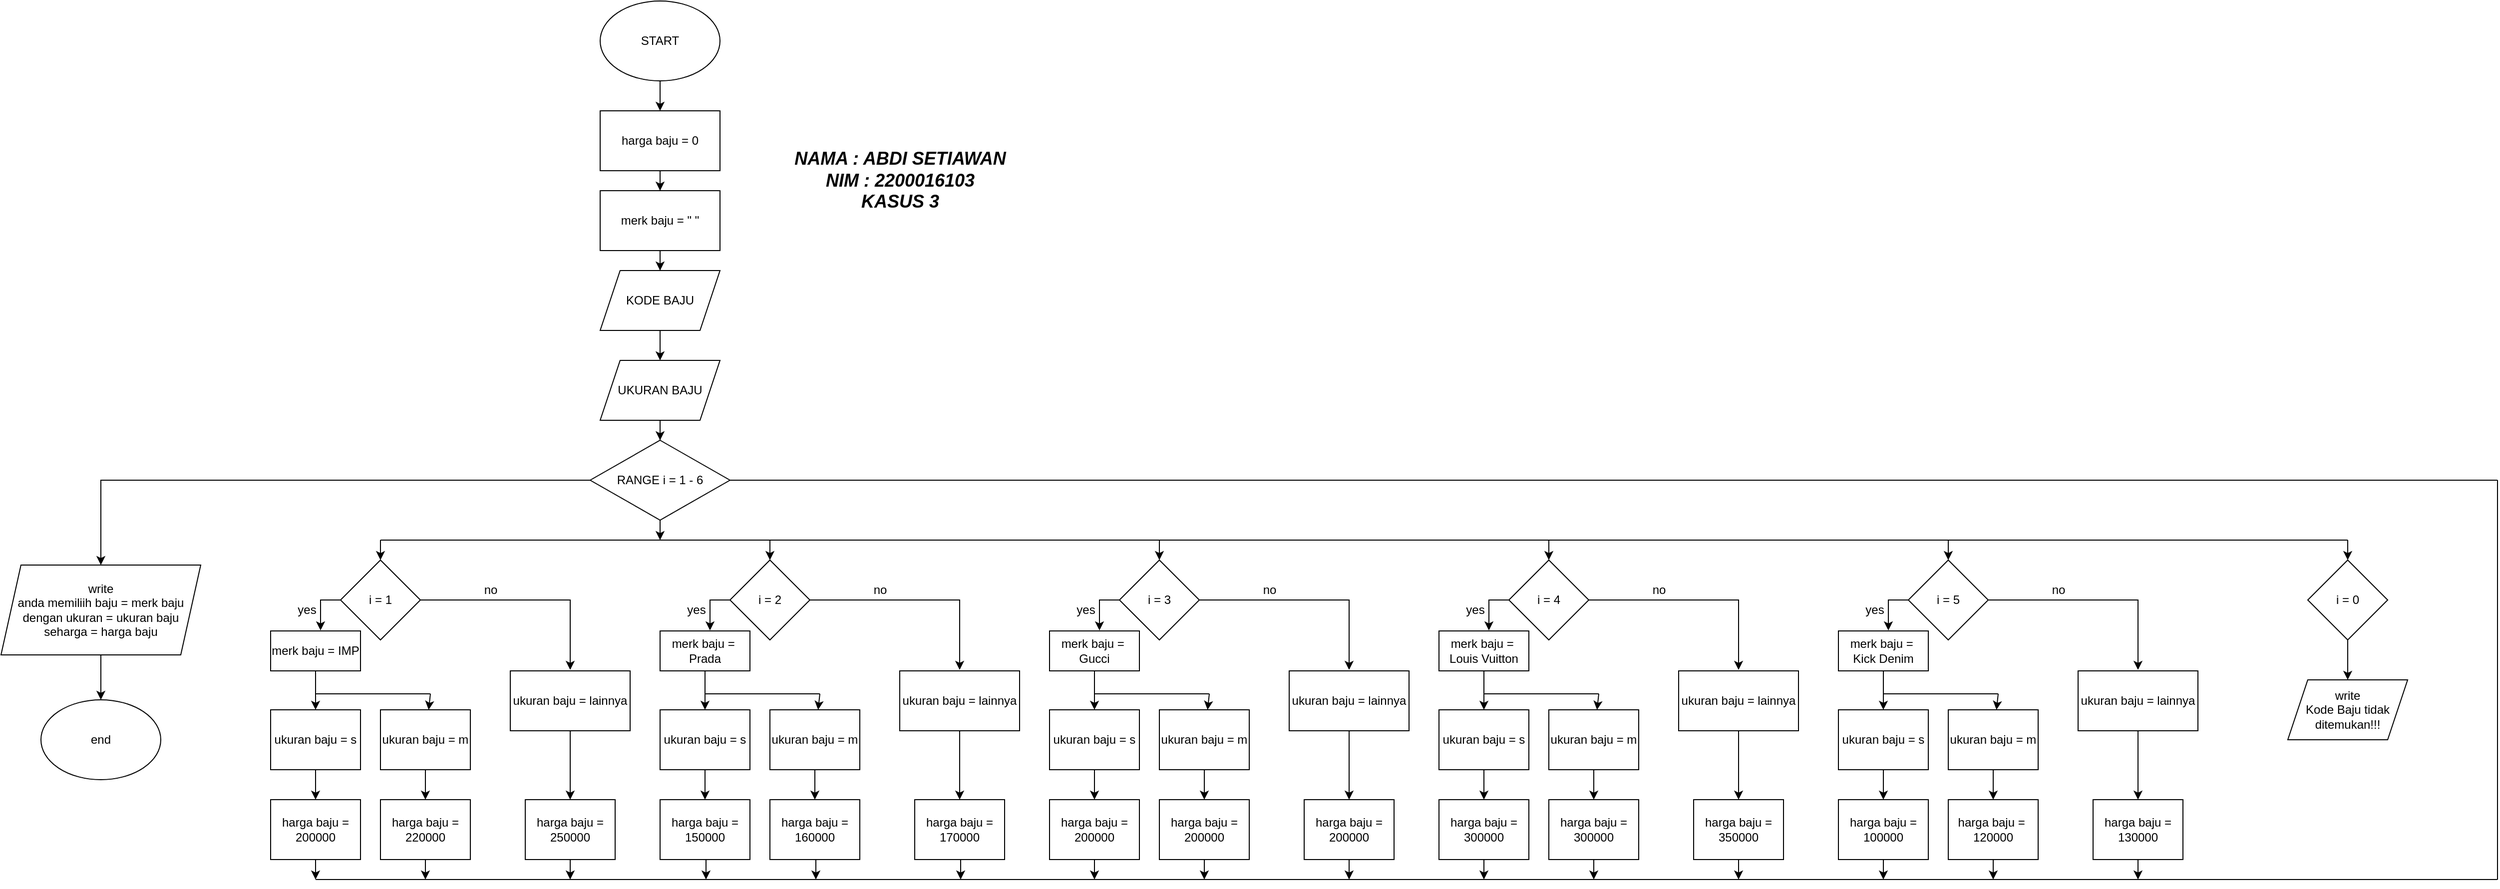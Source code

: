 <mxfile version="20.8.0" type="device"><diagram id="cM-Rs97axPQYRnJsZ5ea" name="Halaman-1"><mxGraphModel dx="5127" dy="1610" grid="1" gridSize="10" guides="1" tooltips="1" connect="1" arrows="1" fold="1" page="1" pageScale="1" pageWidth="827" pageHeight="1169" math="0" shadow="0"><root><mxCell id="0"/><mxCell id="1" parent="0"/><mxCell id="juVbwSa1Kw-N5vT1R3IL-13" value="" style="edgeStyle=orthogonalEdgeStyle;rounded=0;orthogonalLoop=1;jettySize=auto;html=1;" edge="1" parent="1" source="juVbwSa1Kw-N5vT1R3IL-1" target="juVbwSa1Kw-N5vT1R3IL-12"><mxGeometry relative="1" as="geometry"/></mxCell><mxCell id="juVbwSa1Kw-N5vT1R3IL-1" value="START" style="ellipse;whiteSpace=wrap;html=1;" vertex="1" parent="1"><mxGeometry x="330" y="80" width="120" height="80" as="geometry"/></mxCell><mxCell id="juVbwSa1Kw-N5vT1R3IL-8" value="" style="edgeStyle=orthogonalEdgeStyle;rounded=0;orthogonalLoop=1;jettySize=auto;html=1;" edge="1" parent="1" source="juVbwSa1Kw-N5vT1R3IL-3" target="juVbwSa1Kw-N5vT1R3IL-7"><mxGeometry relative="1" as="geometry"/></mxCell><mxCell id="juVbwSa1Kw-N5vT1R3IL-3" value="KODE BAJU" style="shape=parallelogram;perimeter=parallelogramPerimeter;whiteSpace=wrap;html=1;fixedSize=1;" vertex="1" parent="1"><mxGeometry x="330" y="350" width="120" height="60" as="geometry"/></mxCell><mxCell id="juVbwSa1Kw-N5vT1R3IL-19" style="edgeStyle=orthogonalEdgeStyle;rounded=0;orthogonalLoop=1;jettySize=auto;html=1;entryX=0.5;entryY=0;entryDx=0;entryDy=0;" edge="1" parent="1" source="juVbwSa1Kw-N5vT1R3IL-7" target="juVbwSa1Kw-N5vT1R3IL-18"><mxGeometry relative="1" as="geometry"/></mxCell><mxCell id="juVbwSa1Kw-N5vT1R3IL-7" value="UKURAN BAJU" style="shape=parallelogram;perimeter=parallelogramPerimeter;whiteSpace=wrap;html=1;fixedSize=1;" vertex="1" parent="1"><mxGeometry x="330" y="440" width="120" height="60" as="geometry"/></mxCell><mxCell id="juVbwSa1Kw-N5vT1R3IL-15" value="" style="edgeStyle=orthogonalEdgeStyle;rounded=0;orthogonalLoop=1;jettySize=auto;html=1;" edge="1" parent="1" source="juVbwSa1Kw-N5vT1R3IL-12" target="juVbwSa1Kw-N5vT1R3IL-14"><mxGeometry relative="1" as="geometry"/></mxCell><mxCell id="juVbwSa1Kw-N5vT1R3IL-12" value="harga baju = 0" style="whiteSpace=wrap;html=1;" vertex="1" parent="1"><mxGeometry x="330" y="190" width="120" height="60" as="geometry"/></mxCell><mxCell id="juVbwSa1Kw-N5vT1R3IL-17" style="edgeStyle=orthogonalEdgeStyle;rounded=0;orthogonalLoop=1;jettySize=auto;html=1;entryX=0.5;entryY=0;entryDx=0;entryDy=0;" edge="1" parent="1" source="juVbwSa1Kw-N5vT1R3IL-14" target="juVbwSa1Kw-N5vT1R3IL-3"><mxGeometry relative="1" as="geometry"/></mxCell><mxCell id="juVbwSa1Kw-N5vT1R3IL-14" value="merk baju = &quot; &quot;" style="whiteSpace=wrap;html=1;" vertex="1" parent="1"><mxGeometry x="330" y="270" width="120" height="60" as="geometry"/></mxCell><mxCell id="juVbwSa1Kw-N5vT1R3IL-178" style="edgeStyle=orthogonalEdgeStyle;rounded=0;orthogonalLoop=1;jettySize=auto;html=1;" edge="1" parent="1" source="juVbwSa1Kw-N5vT1R3IL-18"><mxGeometry relative="1" as="geometry"><mxPoint x="390" y="620" as="targetPoint"/></mxGeometry></mxCell><mxCell id="juVbwSa1Kw-N5vT1R3IL-221" style="edgeStyle=orthogonalEdgeStyle;rounded=0;orthogonalLoop=1;jettySize=auto;html=1;entryX=0.5;entryY=0;entryDx=0;entryDy=0;" edge="1" parent="1" source="juVbwSa1Kw-N5vT1R3IL-18" target="juVbwSa1Kw-N5vT1R3IL-222"><mxGeometry relative="1" as="geometry"><mxPoint x="-310" y="640" as="targetPoint"/></mxGeometry></mxCell><mxCell id="juVbwSa1Kw-N5vT1R3IL-18" value="RANGE i = 1 - 6" style="rhombus;whiteSpace=wrap;html=1;" vertex="1" parent="1"><mxGeometry x="320" y="520" width="140" height="80" as="geometry"/></mxCell><mxCell id="juVbwSa1Kw-N5vT1R3IL-22" value="" style="endArrow=none;html=1;rounded=0;" edge="1" parent="1"><mxGeometry width="50" height="50" relative="1" as="geometry"><mxPoint x="110" y="620" as="sourcePoint"/><mxPoint x="2080" y="620" as="targetPoint"/></mxGeometry></mxCell><mxCell id="juVbwSa1Kw-N5vT1R3IL-23" value="" style="endArrow=classic;html=1;rounded=0;" edge="1" parent="1"><mxGeometry width="50" height="50" relative="1" as="geometry"><mxPoint x="110" y="620" as="sourcePoint"/><mxPoint x="110" y="640" as="targetPoint"/></mxGeometry></mxCell><mxCell id="juVbwSa1Kw-N5vT1R3IL-31" style="edgeStyle=orthogonalEdgeStyle;rounded=0;orthogonalLoop=1;jettySize=auto;html=1;" edge="1" parent="1" source="juVbwSa1Kw-N5vT1R3IL-24"><mxGeometry relative="1" as="geometry"><mxPoint x="300" y="750" as="targetPoint"/><Array as="points"><mxPoint x="290" y="680"/><mxPoint x="290" y="680"/></Array></mxGeometry></mxCell><mxCell id="juVbwSa1Kw-N5vT1R3IL-38" style="edgeStyle=orthogonalEdgeStyle;rounded=0;orthogonalLoop=1;jettySize=auto;html=1;" edge="1" parent="1" source="juVbwSa1Kw-N5vT1R3IL-24"><mxGeometry relative="1" as="geometry"><mxPoint x="50" y="710" as="targetPoint"/></mxGeometry></mxCell><mxCell id="juVbwSa1Kw-N5vT1R3IL-24" value="i = 1" style="rhombus;whiteSpace=wrap;html=1;" vertex="1" parent="1"><mxGeometry x="70" y="640" width="80" height="80" as="geometry"/></mxCell><mxCell id="juVbwSa1Kw-N5vT1R3IL-39" style="edgeStyle=orthogonalEdgeStyle;rounded=0;orthogonalLoop=1;jettySize=auto;html=1;" edge="1" parent="1" source="juVbwSa1Kw-N5vT1R3IL-27"><mxGeometry relative="1" as="geometry"><mxPoint x="45" y="880" as="targetPoint"/></mxGeometry></mxCell><mxCell id="juVbwSa1Kw-N5vT1R3IL-27" value="ukuran baju = s" style="rounded=0;whiteSpace=wrap;html=1;" vertex="1" parent="1"><mxGeometry y="790" width="90" height="60" as="geometry"/></mxCell><mxCell id="juVbwSa1Kw-N5vT1R3IL-40" style="edgeStyle=orthogonalEdgeStyle;rounded=0;orthogonalLoop=1;jettySize=auto;html=1;" edge="1" parent="1" source="juVbwSa1Kw-N5vT1R3IL-30"><mxGeometry relative="1" as="geometry"><mxPoint x="155" y="880" as="targetPoint"/></mxGeometry></mxCell><mxCell id="juVbwSa1Kw-N5vT1R3IL-30" value="ukuran baju = m" style="rounded=0;whiteSpace=wrap;html=1;" vertex="1" parent="1"><mxGeometry x="110" y="790" width="90" height="60" as="geometry"/></mxCell><mxCell id="juVbwSa1Kw-N5vT1R3IL-34" value="" style="edgeStyle=orthogonalEdgeStyle;rounded=0;orthogonalLoop=1;jettySize=auto;html=1;" edge="1" parent="1" source="juVbwSa1Kw-N5vT1R3IL-33" target="juVbwSa1Kw-N5vT1R3IL-27"><mxGeometry relative="1" as="geometry"/></mxCell><mxCell id="juVbwSa1Kw-N5vT1R3IL-33" value="merk baju = IMP" style="rounded=0;whiteSpace=wrap;html=1;" vertex="1" parent="1"><mxGeometry y="711" width="90" height="40" as="geometry"/></mxCell><mxCell id="juVbwSa1Kw-N5vT1R3IL-35" value="" style="endArrow=none;html=1;rounded=0;" edge="1" parent="1"><mxGeometry width="50" height="50" relative="1" as="geometry"><mxPoint x="45" y="774" as="sourcePoint"/><mxPoint x="160" y="774" as="targetPoint"/></mxGeometry></mxCell><mxCell id="juVbwSa1Kw-N5vT1R3IL-36" value="" style="endArrow=classic;html=1;rounded=0;" edge="1" parent="1" target="juVbwSa1Kw-N5vT1R3IL-30"><mxGeometry width="50" height="50" relative="1" as="geometry"><mxPoint x="160" y="774" as="sourcePoint"/><mxPoint x="158.261" y="790.0" as="targetPoint"/><Array as="points"/></mxGeometry></mxCell><mxCell id="juVbwSa1Kw-N5vT1R3IL-42" style="edgeStyle=orthogonalEdgeStyle;rounded=0;orthogonalLoop=1;jettySize=auto;html=1;" edge="1" parent="1" source="juVbwSa1Kw-N5vT1R3IL-41"><mxGeometry relative="1" as="geometry"><mxPoint x="300" y="880" as="targetPoint"/></mxGeometry></mxCell><mxCell id="juVbwSa1Kw-N5vT1R3IL-41" value="ukuran baju = lainnya" style="rounded=0;whiteSpace=wrap;html=1;" vertex="1" parent="1"><mxGeometry x="240" y="751" width="120" height="60" as="geometry"/></mxCell><mxCell id="juVbwSa1Kw-N5vT1R3IL-43" value="yes" style="text;html=1;align=center;verticalAlign=middle;resizable=0;points=[];autosize=1;strokeColor=none;fillColor=none;" vertex="1" parent="1"><mxGeometry x="16" y="675" width="40" height="30" as="geometry"/></mxCell><mxCell id="juVbwSa1Kw-N5vT1R3IL-44" value="no" style="text;html=1;align=center;verticalAlign=middle;resizable=0;points=[];autosize=1;strokeColor=none;fillColor=none;" vertex="1" parent="1"><mxGeometry x="200" y="655" width="40" height="30" as="geometry"/></mxCell><mxCell id="juVbwSa1Kw-N5vT1R3IL-114" value="" style="endArrow=classic;html=1;rounded=0;" edge="1" parent="1"><mxGeometry width="50" height="50" relative="1" as="geometry"><mxPoint x="500" y="620" as="sourcePoint"/><mxPoint x="500" y="640" as="targetPoint"/></mxGeometry></mxCell><mxCell id="juVbwSa1Kw-N5vT1R3IL-115" style="edgeStyle=orthogonalEdgeStyle;rounded=0;orthogonalLoop=1;jettySize=auto;html=1;" edge="1" parent="1" source="juVbwSa1Kw-N5vT1R3IL-117"><mxGeometry relative="1" as="geometry"><mxPoint x="690" y="750" as="targetPoint"/><Array as="points"><mxPoint x="680" y="680"/><mxPoint x="680" y="680"/></Array></mxGeometry></mxCell><mxCell id="juVbwSa1Kw-N5vT1R3IL-116" style="edgeStyle=orthogonalEdgeStyle;rounded=0;orthogonalLoop=1;jettySize=auto;html=1;" edge="1" parent="1" source="juVbwSa1Kw-N5vT1R3IL-117"><mxGeometry relative="1" as="geometry"><mxPoint x="440.0" y="710" as="targetPoint"/></mxGeometry></mxCell><mxCell id="juVbwSa1Kw-N5vT1R3IL-117" value="i = 2" style="rhombus;whiteSpace=wrap;html=1;" vertex="1" parent="1"><mxGeometry x="460" y="640" width="80" height="80" as="geometry"/></mxCell><mxCell id="juVbwSa1Kw-N5vT1R3IL-118" style="edgeStyle=orthogonalEdgeStyle;rounded=0;orthogonalLoop=1;jettySize=auto;html=1;" edge="1" parent="1" source="juVbwSa1Kw-N5vT1R3IL-119"><mxGeometry relative="1" as="geometry"><mxPoint x="435.0" y="880" as="targetPoint"/></mxGeometry></mxCell><mxCell id="juVbwSa1Kw-N5vT1R3IL-119" value="ukuran baju = s" style="rounded=0;whiteSpace=wrap;html=1;" vertex="1" parent="1"><mxGeometry x="390" y="790" width="90" height="60" as="geometry"/></mxCell><mxCell id="juVbwSa1Kw-N5vT1R3IL-120" style="edgeStyle=orthogonalEdgeStyle;rounded=0;orthogonalLoop=1;jettySize=auto;html=1;" edge="1" parent="1" source="juVbwSa1Kw-N5vT1R3IL-121"><mxGeometry relative="1" as="geometry"><mxPoint x="545" y="880" as="targetPoint"/></mxGeometry></mxCell><mxCell id="juVbwSa1Kw-N5vT1R3IL-121" value="ukuran baju = m" style="rounded=0;whiteSpace=wrap;html=1;" vertex="1" parent="1"><mxGeometry x="500" y="790" width="90" height="60" as="geometry"/></mxCell><mxCell id="juVbwSa1Kw-N5vT1R3IL-122" value="" style="edgeStyle=orthogonalEdgeStyle;rounded=0;orthogonalLoop=1;jettySize=auto;html=1;" edge="1" parent="1" source="juVbwSa1Kw-N5vT1R3IL-123" target="juVbwSa1Kw-N5vT1R3IL-119"><mxGeometry relative="1" as="geometry"/></mxCell><mxCell id="juVbwSa1Kw-N5vT1R3IL-123" value="merk baju =&amp;nbsp;&lt;br&gt;Prada" style="rounded=0;whiteSpace=wrap;html=1;" vertex="1" parent="1"><mxGeometry x="390" y="711" width="90" height="40" as="geometry"/></mxCell><mxCell id="juVbwSa1Kw-N5vT1R3IL-124" value="" style="endArrow=none;html=1;rounded=0;" edge="1" parent="1"><mxGeometry width="50" height="50" relative="1" as="geometry"><mxPoint x="435.0" y="774" as="sourcePoint"/><mxPoint x="550" y="774" as="targetPoint"/></mxGeometry></mxCell><mxCell id="juVbwSa1Kw-N5vT1R3IL-125" value="" style="endArrow=classic;html=1;rounded=0;" edge="1" parent="1" target="juVbwSa1Kw-N5vT1R3IL-121"><mxGeometry width="50" height="50" relative="1" as="geometry"><mxPoint x="550" y="774" as="sourcePoint"/><mxPoint x="548.261" y="790.0" as="targetPoint"/><Array as="points"/></mxGeometry></mxCell><mxCell id="juVbwSa1Kw-N5vT1R3IL-126" style="edgeStyle=orthogonalEdgeStyle;rounded=0;orthogonalLoop=1;jettySize=auto;html=1;" edge="1" parent="1" source="juVbwSa1Kw-N5vT1R3IL-127"><mxGeometry relative="1" as="geometry"><mxPoint x="690" y="880" as="targetPoint"/></mxGeometry></mxCell><mxCell id="juVbwSa1Kw-N5vT1R3IL-127" value="ukuran baju = lainnya" style="rounded=0;whiteSpace=wrap;html=1;" vertex="1" parent="1"><mxGeometry x="630" y="751" width="120" height="60" as="geometry"/></mxCell><mxCell id="juVbwSa1Kw-N5vT1R3IL-128" value="yes" style="text;html=1;align=center;verticalAlign=middle;resizable=0;points=[];autosize=1;strokeColor=none;fillColor=none;" vertex="1" parent="1"><mxGeometry x="406" y="675" width="40" height="30" as="geometry"/></mxCell><mxCell id="juVbwSa1Kw-N5vT1R3IL-129" value="no" style="text;html=1;align=center;verticalAlign=middle;resizable=0;points=[];autosize=1;strokeColor=none;fillColor=none;" vertex="1" parent="1"><mxGeometry x="590" y="655" width="40" height="30" as="geometry"/></mxCell><mxCell id="juVbwSa1Kw-N5vT1R3IL-130" value="" style="endArrow=classic;html=1;rounded=0;" edge="1" parent="1"><mxGeometry width="50" height="50" relative="1" as="geometry"><mxPoint x="890" y="620" as="sourcePoint"/><mxPoint x="890" y="640" as="targetPoint"/></mxGeometry></mxCell><mxCell id="juVbwSa1Kw-N5vT1R3IL-131" style="edgeStyle=orthogonalEdgeStyle;rounded=0;orthogonalLoop=1;jettySize=auto;html=1;" edge="1" parent="1" source="juVbwSa1Kw-N5vT1R3IL-133"><mxGeometry relative="1" as="geometry"><mxPoint x="1080" y="750" as="targetPoint"/><Array as="points"><mxPoint x="1070" y="680"/><mxPoint x="1070" y="680"/></Array></mxGeometry></mxCell><mxCell id="juVbwSa1Kw-N5vT1R3IL-132" style="edgeStyle=orthogonalEdgeStyle;rounded=0;orthogonalLoop=1;jettySize=auto;html=1;" edge="1" parent="1" source="juVbwSa1Kw-N5vT1R3IL-133"><mxGeometry relative="1" as="geometry"><mxPoint x="830.0" y="710" as="targetPoint"/></mxGeometry></mxCell><mxCell id="juVbwSa1Kw-N5vT1R3IL-133" value="i = 3" style="rhombus;whiteSpace=wrap;html=1;" vertex="1" parent="1"><mxGeometry x="850" y="640" width="80" height="80" as="geometry"/></mxCell><mxCell id="juVbwSa1Kw-N5vT1R3IL-134" style="edgeStyle=orthogonalEdgeStyle;rounded=0;orthogonalLoop=1;jettySize=auto;html=1;" edge="1" parent="1" source="juVbwSa1Kw-N5vT1R3IL-135"><mxGeometry relative="1" as="geometry"><mxPoint x="825.0" y="880" as="targetPoint"/></mxGeometry></mxCell><mxCell id="juVbwSa1Kw-N5vT1R3IL-135" value="ukuran baju = s" style="rounded=0;whiteSpace=wrap;html=1;" vertex="1" parent="1"><mxGeometry x="780" y="790" width="90" height="60" as="geometry"/></mxCell><mxCell id="juVbwSa1Kw-N5vT1R3IL-136" style="edgeStyle=orthogonalEdgeStyle;rounded=0;orthogonalLoop=1;jettySize=auto;html=1;" edge="1" parent="1" source="juVbwSa1Kw-N5vT1R3IL-137"><mxGeometry relative="1" as="geometry"><mxPoint x="935" y="880" as="targetPoint"/></mxGeometry></mxCell><mxCell id="juVbwSa1Kw-N5vT1R3IL-137" value="ukuran baju = m" style="rounded=0;whiteSpace=wrap;html=1;" vertex="1" parent="1"><mxGeometry x="890" y="790" width="90" height="60" as="geometry"/></mxCell><mxCell id="juVbwSa1Kw-N5vT1R3IL-138" value="" style="edgeStyle=orthogonalEdgeStyle;rounded=0;orthogonalLoop=1;jettySize=auto;html=1;" edge="1" parent="1" source="juVbwSa1Kw-N5vT1R3IL-139" target="juVbwSa1Kw-N5vT1R3IL-135"><mxGeometry relative="1" as="geometry"/></mxCell><mxCell id="juVbwSa1Kw-N5vT1R3IL-139" value="merk baju =&amp;nbsp;&lt;br&gt;Gucci" style="rounded=0;whiteSpace=wrap;html=1;" vertex="1" parent="1"><mxGeometry x="780" y="711" width="90" height="40" as="geometry"/></mxCell><mxCell id="juVbwSa1Kw-N5vT1R3IL-140" value="" style="endArrow=none;html=1;rounded=0;" edge="1" parent="1"><mxGeometry width="50" height="50" relative="1" as="geometry"><mxPoint x="825.0" y="774" as="sourcePoint"/><mxPoint x="940" y="774" as="targetPoint"/></mxGeometry></mxCell><mxCell id="juVbwSa1Kw-N5vT1R3IL-141" value="" style="endArrow=classic;html=1;rounded=0;" edge="1" parent="1" target="juVbwSa1Kw-N5vT1R3IL-137"><mxGeometry width="50" height="50" relative="1" as="geometry"><mxPoint x="940" y="774" as="sourcePoint"/><mxPoint x="938.261" y="790.0" as="targetPoint"/><Array as="points"/></mxGeometry></mxCell><mxCell id="juVbwSa1Kw-N5vT1R3IL-142" style="edgeStyle=orthogonalEdgeStyle;rounded=0;orthogonalLoop=1;jettySize=auto;html=1;" edge="1" parent="1" source="juVbwSa1Kw-N5vT1R3IL-143"><mxGeometry relative="1" as="geometry"><mxPoint x="1080" y="880" as="targetPoint"/></mxGeometry></mxCell><mxCell id="juVbwSa1Kw-N5vT1R3IL-143" value="ukuran baju = lainnya" style="rounded=0;whiteSpace=wrap;html=1;" vertex="1" parent="1"><mxGeometry x="1020" y="751" width="120" height="60" as="geometry"/></mxCell><mxCell id="juVbwSa1Kw-N5vT1R3IL-144" value="yes" style="text;html=1;align=center;verticalAlign=middle;resizable=0;points=[];autosize=1;strokeColor=none;fillColor=none;" vertex="1" parent="1"><mxGeometry x="796" y="675" width="40" height="30" as="geometry"/></mxCell><mxCell id="juVbwSa1Kw-N5vT1R3IL-145" value="no" style="text;html=1;align=center;verticalAlign=middle;resizable=0;points=[];autosize=1;strokeColor=none;fillColor=none;" vertex="1" parent="1"><mxGeometry x="980" y="655" width="40" height="30" as="geometry"/></mxCell><mxCell id="juVbwSa1Kw-N5vT1R3IL-146" value="" style="endArrow=classic;html=1;rounded=0;" edge="1" parent="1"><mxGeometry width="50" height="50" relative="1" as="geometry"><mxPoint x="1280" y="620" as="sourcePoint"/><mxPoint x="1280" y="640" as="targetPoint"/></mxGeometry></mxCell><mxCell id="juVbwSa1Kw-N5vT1R3IL-147" style="edgeStyle=orthogonalEdgeStyle;rounded=0;orthogonalLoop=1;jettySize=auto;html=1;" edge="1" parent="1" source="juVbwSa1Kw-N5vT1R3IL-149"><mxGeometry relative="1" as="geometry"><mxPoint x="1470" y="750" as="targetPoint"/><Array as="points"><mxPoint x="1460" y="680"/><mxPoint x="1460" y="680"/></Array></mxGeometry></mxCell><mxCell id="juVbwSa1Kw-N5vT1R3IL-148" style="edgeStyle=orthogonalEdgeStyle;rounded=0;orthogonalLoop=1;jettySize=auto;html=1;" edge="1" parent="1" source="juVbwSa1Kw-N5vT1R3IL-149"><mxGeometry relative="1" as="geometry"><mxPoint x="1220" y="710" as="targetPoint"/></mxGeometry></mxCell><mxCell id="juVbwSa1Kw-N5vT1R3IL-149" value="i = 4" style="rhombus;whiteSpace=wrap;html=1;" vertex="1" parent="1"><mxGeometry x="1240" y="640" width="80" height="80" as="geometry"/></mxCell><mxCell id="juVbwSa1Kw-N5vT1R3IL-150" style="edgeStyle=orthogonalEdgeStyle;rounded=0;orthogonalLoop=1;jettySize=auto;html=1;" edge="1" parent="1" source="juVbwSa1Kw-N5vT1R3IL-151"><mxGeometry relative="1" as="geometry"><mxPoint x="1215" y="880" as="targetPoint"/></mxGeometry></mxCell><mxCell id="juVbwSa1Kw-N5vT1R3IL-151" value="ukuran baju = s" style="rounded=0;whiteSpace=wrap;html=1;" vertex="1" parent="1"><mxGeometry x="1170" y="790" width="90" height="60" as="geometry"/></mxCell><mxCell id="juVbwSa1Kw-N5vT1R3IL-152" style="edgeStyle=orthogonalEdgeStyle;rounded=0;orthogonalLoop=1;jettySize=auto;html=1;" edge="1" parent="1" source="juVbwSa1Kw-N5vT1R3IL-153"><mxGeometry relative="1" as="geometry"><mxPoint x="1325" y="880" as="targetPoint"/></mxGeometry></mxCell><mxCell id="juVbwSa1Kw-N5vT1R3IL-153" value="ukuran baju = m" style="rounded=0;whiteSpace=wrap;html=1;" vertex="1" parent="1"><mxGeometry x="1280" y="790" width="90" height="60" as="geometry"/></mxCell><mxCell id="juVbwSa1Kw-N5vT1R3IL-154" value="" style="edgeStyle=orthogonalEdgeStyle;rounded=0;orthogonalLoop=1;jettySize=auto;html=1;" edge="1" parent="1" source="juVbwSa1Kw-N5vT1R3IL-155" target="juVbwSa1Kw-N5vT1R3IL-151"><mxGeometry relative="1" as="geometry"/></mxCell><mxCell id="juVbwSa1Kw-N5vT1R3IL-155" value="merk baju =&amp;nbsp;&lt;br&gt;Louis Vuitton" style="rounded=0;whiteSpace=wrap;html=1;" vertex="1" parent="1"><mxGeometry x="1170" y="711" width="90" height="40" as="geometry"/></mxCell><mxCell id="juVbwSa1Kw-N5vT1R3IL-156" value="" style="endArrow=none;html=1;rounded=0;" edge="1" parent="1"><mxGeometry width="50" height="50" relative="1" as="geometry"><mxPoint x="1215" y="774" as="sourcePoint"/><mxPoint x="1330" y="774" as="targetPoint"/></mxGeometry></mxCell><mxCell id="juVbwSa1Kw-N5vT1R3IL-157" value="" style="endArrow=classic;html=1;rounded=0;" edge="1" parent="1" target="juVbwSa1Kw-N5vT1R3IL-153"><mxGeometry width="50" height="50" relative="1" as="geometry"><mxPoint x="1330" y="774" as="sourcePoint"/><mxPoint x="1328.261" y="790.0" as="targetPoint"/><Array as="points"/></mxGeometry></mxCell><mxCell id="juVbwSa1Kw-N5vT1R3IL-158" style="edgeStyle=orthogonalEdgeStyle;rounded=0;orthogonalLoop=1;jettySize=auto;html=1;" edge="1" parent="1" source="juVbwSa1Kw-N5vT1R3IL-159"><mxGeometry relative="1" as="geometry"><mxPoint x="1470" y="880" as="targetPoint"/></mxGeometry></mxCell><mxCell id="juVbwSa1Kw-N5vT1R3IL-159" value="ukuran baju = lainnya" style="rounded=0;whiteSpace=wrap;html=1;" vertex="1" parent="1"><mxGeometry x="1410" y="751" width="120" height="60" as="geometry"/></mxCell><mxCell id="juVbwSa1Kw-N5vT1R3IL-160" value="yes" style="text;html=1;align=center;verticalAlign=middle;resizable=0;points=[];autosize=1;strokeColor=none;fillColor=none;" vertex="1" parent="1"><mxGeometry x="1186" y="675" width="40" height="30" as="geometry"/></mxCell><mxCell id="juVbwSa1Kw-N5vT1R3IL-161" value="no" style="text;html=1;align=center;verticalAlign=middle;resizable=0;points=[];autosize=1;strokeColor=none;fillColor=none;" vertex="1" parent="1"><mxGeometry x="1370" y="655" width="40" height="30" as="geometry"/></mxCell><mxCell id="juVbwSa1Kw-N5vT1R3IL-162" value="" style="endArrow=classic;html=1;rounded=0;" edge="1" parent="1"><mxGeometry width="50" height="50" relative="1" as="geometry"><mxPoint x="1680" y="620" as="sourcePoint"/><mxPoint x="1680" y="640" as="targetPoint"/></mxGeometry></mxCell><mxCell id="juVbwSa1Kw-N5vT1R3IL-163" style="edgeStyle=orthogonalEdgeStyle;rounded=0;orthogonalLoop=1;jettySize=auto;html=1;" edge="1" parent="1" source="juVbwSa1Kw-N5vT1R3IL-165"><mxGeometry relative="1" as="geometry"><mxPoint x="1870" y="750" as="targetPoint"/><Array as="points"><mxPoint x="1860" y="680"/><mxPoint x="1860" y="680"/></Array></mxGeometry></mxCell><mxCell id="juVbwSa1Kw-N5vT1R3IL-164" style="edgeStyle=orthogonalEdgeStyle;rounded=0;orthogonalLoop=1;jettySize=auto;html=1;" edge="1" parent="1" source="juVbwSa1Kw-N5vT1R3IL-165"><mxGeometry relative="1" as="geometry"><mxPoint x="1620" y="710" as="targetPoint"/></mxGeometry></mxCell><mxCell id="juVbwSa1Kw-N5vT1R3IL-165" value="i = 5" style="rhombus;whiteSpace=wrap;html=1;" vertex="1" parent="1"><mxGeometry x="1640" y="640" width="80" height="80" as="geometry"/></mxCell><mxCell id="juVbwSa1Kw-N5vT1R3IL-166" style="edgeStyle=orthogonalEdgeStyle;rounded=0;orthogonalLoop=1;jettySize=auto;html=1;" edge="1" parent="1" source="juVbwSa1Kw-N5vT1R3IL-167"><mxGeometry relative="1" as="geometry"><mxPoint x="1615" y="880" as="targetPoint"/></mxGeometry></mxCell><mxCell id="juVbwSa1Kw-N5vT1R3IL-167" value="ukuran baju = s" style="rounded=0;whiteSpace=wrap;html=1;" vertex="1" parent="1"><mxGeometry x="1570" y="790" width="90" height="60" as="geometry"/></mxCell><mxCell id="juVbwSa1Kw-N5vT1R3IL-168" style="edgeStyle=orthogonalEdgeStyle;rounded=0;orthogonalLoop=1;jettySize=auto;html=1;" edge="1" parent="1" source="juVbwSa1Kw-N5vT1R3IL-169"><mxGeometry relative="1" as="geometry"><mxPoint x="1725" y="880" as="targetPoint"/></mxGeometry></mxCell><mxCell id="juVbwSa1Kw-N5vT1R3IL-169" value="ukuran baju = m" style="rounded=0;whiteSpace=wrap;html=1;" vertex="1" parent="1"><mxGeometry x="1680" y="790" width="90" height="60" as="geometry"/></mxCell><mxCell id="juVbwSa1Kw-N5vT1R3IL-170" value="" style="edgeStyle=orthogonalEdgeStyle;rounded=0;orthogonalLoop=1;jettySize=auto;html=1;" edge="1" parent="1" source="juVbwSa1Kw-N5vT1R3IL-171" target="juVbwSa1Kw-N5vT1R3IL-167"><mxGeometry relative="1" as="geometry"/></mxCell><mxCell id="juVbwSa1Kw-N5vT1R3IL-171" value="merk baju =&amp;nbsp;&lt;br&gt;Kick Denim" style="rounded=0;whiteSpace=wrap;html=1;" vertex="1" parent="1"><mxGeometry x="1570" y="711" width="90" height="40" as="geometry"/></mxCell><mxCell id="juVbwSa1Kw-N5vT1R3IL-172" value="" style="endArrow=none;html=1;rounded=0;" edge="1" parent="1"><mxGeometry width="50" height="50" relative="1" as="geometry"><mxPoint x="1615" y="774" as="sourcePoint"/><mxPoint x="1730" y="774" as="targetPoint"/></mxGeometry></mxCell><mxCell id="juVbwSa1Kw-N5vT1R3IL-173" value="" style="endArrow=classic;html=1;rounded=0;" edge="1" parent="1" target="juVbwSa1Kw-N5vT1R3IL-169"><mxGeometry width="50" height="50" relative="1" as="geometry"><mxPoint x="1730" y="774" as="sourcePoint"/><mxPoint x="1728.261" y="790.0" as="targetPoint"/><Array as="points"/></mxGeometry></mxCell><mxCell id="juVbwSa1Kw-N5vT1R3IL-174" style="edgeStyle=orthogonalEdgeStyle;rounded=0;orthogonalLoop=1;jettySize=auto;html=1;" edge="1" parent="1" source="juVbwSa1Kw-N5vT1R3IL-175"><mxGeometry relative="1" as="geometry"><mxPoint x="1870" y="880" as="targetPoint"/></mxGeometry></mxCell><mxCell id="juVbwSa1Kw-N5vT1R3IL-175" value="ukuran baju = lainnya" style="rounded=0;whiteSpace=wrap;html=1;" vertex="1" parent="1"><mxGeometry x="1810" y="751" width="120" height="60" as="geometry"/></mxCell><mxCell id="juVbwSa1Kw-N5vT1R3IL-176" value="yes" style="text;html=1;align=center;verticalAlign=middle;resizable=0;points=[];autosize=1;strokeColor=none;fillColor=none;" vertex="1" parent="1"><mxGeometry x="1586" y="675" width="40" height="30" as="geometry"/></mxCell><mxCell id="juVbwSa1Kw-N5vT1R3IL-177" value="no" style="text;html=1;align=center;verticalAlign=middle;resizable=0;points=[];autosize=1;strokeColor=none;fillColor=none;" vertex="1" parent="1"><mxGeometry x="1770" y="655" width="40" height="30" as="geometry"/></mxCell><mxCell id="juVbwSa1Kw-N5vT1R3IL-202" style="edgeStyle=orthogonalEdgeStyle;rounded=0;orthogonalLoop=1;jettySize=auto;html=1;" edge="1" parent="1" source="juVbwSa1Kw-N5vT1R3IL-179"><mxGeometry relative="1" as="geometry"><mxPoint x="45" y="960" as="targetPoint"/></mxGeometry></mxCell><mxCell id="juVbwSa1Kw-N5vT1R3IL-179" value="harga baju = 200000" style="rounded=0;whiteSpace=wrap;html=1;" vertex="1" parent="1"><mxGeometry y="880" width="90" height="60" as="geometry"/></mxCell><mxCell id="juVbwSa1Kw-N5vT1R3IL-203" style="edgeStyle=orthogonalEdgeStyle;rounded=0;orthogonalLoop=1;jettySize=auto;html=1;" edge="1" parent="1" source="juVbwSa1Kw-N5vT1R3IL-180"><mxGeometry relative="1" as="geometry"><mxPoint x="155" y="960" as="targetPoint"/></mxGeometry></mxCell><mxCell id="juVbwSa1Kw-N5vT1R3IL-180" value="harga baju = 220000" style="rounded=0;whiteSpace=wrap;html=1;" vertex="1" parent="1"><mxGeometry x="110" y="880" width="90" height="60" as="geometry"/></mxCell><mxCell id="juVbwSa1Kw-N5vT1R3IL-204" style="edgeStyle=orthogonalEdgeStyle;rounded=0;orthogonalLoop=1;jettySize=auto;html=1;" edge="1" parent="1" source="juVbwSa1Kw-N5vT1R3IL-181"><mxGeometry relative="1" as="geometry"><mxPoint x="300" y="960" as="targetPoint"/></mxGeometry></mxCell><mxCell id="juVbwSa1Kw-N5vT1R3IL-181" value="harga baju = 250000" style="rounded=0;whiteSpace=wrap;html=1;" vertex="1" parent="1"><mxGeometry x="255" y="880" width="90" height="60" as="geometry"/></mxCell><mxCell id="juVbwSa1Kw-N5vT1R3IL-182" value="harga baju = 150000" style="rounded=0;whiteSpace=wrap;html=1;" vertex="1" parent="1"><mxGeometry x="390" y="880" width="90" height="60" as="geometry"/></mxCell><mxCell id="juVbwSa1Kw-N5vT1R3IL-183" value="harga baju = 160000" style="rounded=0;whiteSpace=wrap;html=1;" vertex="1" parent="1"><mxGeometry x="500" y="880" width="90" height="60" as="geometry"/></mxCell><mxCell id="juVbwSa1Kw-N5vT1R3IL-184" value="harga baju = 170000" style="rounded=0;whiteSpace=wrap;html=1;" vertex="1" parent="1"><mxGeometry x="645" y="880" width="90" height="60" as="geometry"/></mxCell><mxCell id="juVbwSa1Kw-N5vT1R3IL-208" style="edgeStyle=orthogonalEdgeStyle;rounded=0;orthogonalLoop=1;jettySize=auto;html=1;" edge="1" parent="1" source="juVbwSa1Kw-N5vT1R3IL-185"><mxGeometry relative="1" as="geometry"><mxPoint x="825" y="960" as="targetPoint"/></mxGeometry></mxCell><mxCell id="juVbwSa1Kw-N5vT1R3IL-185" value="harga baju = 200000" style="rounded=0;whiteSpace=wrap;html=1;" vertex="1" parent="1"><mxGeometry x="780" y="880" width="90" height="60" as="geometry"/></mxCell><mxCell id="juVbwSa1Kw-N5vT1R3IL-209" style="edgeStyle=orthogonalEdgeStyle;rounded=0;orthogonalLoop=1;jettySize=auto;html=1;" edge="1" parent="1" source="juVbwSa1Kw-N5vT1R3IL-186"><mxGeometry relative="1" as="geometry"><mxPoint x="935" y="960" as="targetPoint"/></mxGeometry></mxCell><mxCell id="juVbwSa1Kw-N5vT1R3IL-186" value="harga baju = 200000" style="rounded=0;whiteSpace=wrap;html=1;" vertex="1" parent="1"><mxGeometry x="890" y="880" width="90" height="60" as="geometry"/></mxCell><mxCell id="juVbwSa1Kw-N5vT1R3IL-210" style="edgeStyle=orthogonalEdgeStyle;rounded=0;orthogonalLoop=1;jettySize=auto;html=1;" edge="1" parent="1" source="juVbwSa1Kw-N5vT1R3IL-187"><mxGeometry relative="1" as="geometry"><mxPoint x="1080" y="960" as="targetPoint"/></mxGeometry></mxCell><mxCell id="juVbwSa1Kw-N5vT1R3IL-187" value="harga baju = 200000" style="rounded=0;whiteSpace=wrap;html=1;" vertex="1" parent="1"><mxGeometry x="1035" y="880" width="90" height="60" as="geometry"/></mxCell><mxCell id="juVbwSa1Kw-N5vT1R3IL-211" style="edgeStyle=orthogonalEdgeStyle;rounded=0;orthogonalLoop=1;jettySize=auto;html=1;" edge="1" parent="1" source="juVbwSa1Kw-N5vT1R3IL-188"><mxGeometry relative="1" as="geometry"><mxPoint x="1215" y="960" as="targetPoint"/></mxGeometry></mxCell><mxCell id="juVbwSa1Kw-N5vT1R3IL-188" value="harga baju = 300000" style="rounded=0;whiteSpace=wrap;html=1;" vertex="1" parent="1"><mxGeometry x="1170" y="880" width="90" height="60" as="geometry"/></mxCell><mxCell id="juVbwSa1Kw-N5vT1R3IL-212" style="edgeStyle=orthogonalEdgeStyle;rounded=0;orthogonalLoop=1;jettySize=auto;html=1;" edge="1" parent="1" source="juVbwSa1Kw-N5vT1R3IL-189"><mxGeometry relative="1" as="geometry"><mxPoint x="1325" y="960" as="targetPoint"/></mxGeometry></mxCell><mxCell id="juVbwSa1Kw-N5vT1R3IL-189" value="harga baju = 300000" style="rounded=0;whiteSpace=wrap;html=1;" vertex="1" parent="1"><mxGeometry x="1280" y="880" width="90" height="60" as="geometry"/></mxCell><mxCell id="juVbwSa1Kw-N5vT1R3IL-213" style="edgeStyle=orthogonalEdgeStyle;rounded=0;orthogonalLoop=1;jettySize=auto;html=1;" edge="1" parent="1" source="juVbwSa1Kw-N5vT1R3IL-190"><mxGeometry relative="1" as="geometry"><mxPoint x="1470" y="960" as="targetPoint"/></mxGeometry></mxCell><mxCell id="juVbwSa1Kw-N5vT1R3IL-190" value="harga baju = 350000" style="rounded=0;whiteSpace=wrap;html=1;" vertex="1" parent="1"><mxGeometry x="1425" y="880" width="90" height="60" as="geometry"/></mxCell><mxCell id="juVbwSa1Kw-N5vT1R3IL-214" style="edgeStyle=orthogonalEdgeStyle;rounded=0;orthogonalLoop=1;jettySize=auto;html=1;" edge="1" parent="1" source="juVbwSa1Kw-N5vT1R3IL-191"><mxGeometry relative="1" as="geometry"><mxPoint x="1615" y="960" as="targetPoint"/></mxGeometry></mxCell><mxCell id="juVbwSa1Kw-N5vT1R3IL-191" value="harga baju = 100000" style="rounded=0;whiteSpace=wrap;html=1;" vertex="1" parent="1"><mxGeometry x="1570" y="880" width="90" height="60" as="geometry"/></mxCell><mxCell id="juVbwSa1Kw-N5vT1R3IL-215" style="edgeStyle=orthogonalEdgeStyle;rounded=0;orthogonalLoop=1;jettySize=auto;html=1;" edge="1" parent="1" source="juVbwSa1Kw-N5vT1R3IL-192"><mxGeometry relative="1" as="geometry"><mxPoint x="1725" y="960" as="targetPoint"/></mxGeometry></mxCell><mxCell id="juVbwSa1Kw-N5vT1R3IL-192" value="harga baju =&amp;nbsp; 120000" style="rounded=0;whiteSpace=wrap;html=1;" vertex="1" parent="1"><mxGeometry x="1680" y="880" width="90" height="60" as="geometry"/></mxCell><mxCell id="juVbwSa1Kw-N5vT1R3IL-216" style="edgeStyle=orthogonalEdgeStyle;rounded=0;orthogonalLoop=1;jettySize=auto;html=1;" edge="1" parent="1" source="juVbwSa1Kw-N5vT1R3IL-193"><mxGeometry relative="1" as="geometry"><mxPoint x="1870" y="960" as="targetPoint"/></mxGeometry></mxCell><mxCell id="juVbwSa1Kw-N5vT1R3IL-193" value="harga baju = 130000" style="rounded=0;whiteSpace=wrap;html=1;" vertex="1" parent="1"><mxGeometry x="1825" y="880" width="90" height="60" as="geometry"/></mxCell><mxCell id="juVbwSa1Kw-N5vT1R3IL-200" style="edgeStyle=orthogonalEdgeStyle;rounded=0;orthogonalLoop=1;jettySize=auto;html=1;" edge="1" parent="1" source="juVbwSa1Kw-N5vT1R3IL-198"><mxGeometry relative="1" as="geometry"><mxPoint x="2080" y="760" as="targetPoint"/></mxGeometry></mxCell><mxCell id="juVbwSa1Kw-N5vT1R3IL-198" value="i = 0" style="rhombus;whiteSpace=wrap;html=1;" vertex="1" parent="1"><mxGeometry x="2040" y="640" width="80" height="80" as="geometry"/></mxCell><mxCell id="juVbwSa1Kw-N5vT1R3IL-199" value="" style="endArrow=classic;html=1;rounded=0;entryX=0.5;entryY=0;entryDx=0;entryDy=0;" edge="1" parent="1" target="juVbwSa1Kw-N5vT1R3IL-198"><mxGeometry width="50" height="50" relative="1" as="geometry"><mxPoint x="2080" y="620" as="sourcePoint"/><mxPoint x="2130" y="570" as="targetPoint"/></mxGeometry></mxCell><mxCell id="juVbwSa1Kw-N5vT1R3IL-201" value="write&lt;br&gt;Kode Baju tidak ditemukan!!!" style="shape=parallelogram;perimeter=parallelogramPerimeter;whiteSpace=wrap;html=1;fixedSize=1;" vertex="1" parent="1"><mxGeometry x="2020" y="760" width="120" height="60" as="geometry"/></mxCell><mxCell id="juVbwSa1Kw-N5vT1R3IL-205" style="edgeStyle=orthogonalEdgeStyle;rounded=0;orthogonalLoop=1;jettySize=auto;html=1;" edge="1" parent="1"><mxGeometry relative="1" as="geometry"><mxPoint x="436" y="960" as="targetPoint"/><mxPoint x="436" y="940" as="sourcePoint"/></mxGeometry></mxCell><mxCell id="juVbwSa1Kw-N5vT1R3IL-206" style="edgeStyle=orthogonalEdgeStyle;rounded=0;orthogonalLoop=1;jettySize=auto;html=1;" edge="1" parent="1"><mxGeometry relative="1" as="geometry"><mxPoint x="546" y="960" as="targetPoint"/><mxPoint x="546" y="940" as="sourcePoint"/></mxGeometry></mxCell><mxCell id="juVbwSa1Kw-N5vT1R3IL-207" style="edgeStyle=orthogonalEdgeStyle;rounded=0;orthogonalLoop=1;jettySize=auto;html=1;" edge="1" parent="1"><mxGeometry relative="1" as="geometry"><mxPoint x="691" y="960" as="targetPoint"/><mxPoint x="691" y="940" as="sourcePoint"/></mxGeometry></mxCell><mxCell id="juVbwSa1Kw-N5vT1R3IL-217" value="" style="endArrow=none;html=1;rounded=0;" edge="1" parent="1"><mxGeometry width="50" height="50" relative="1" as="geometry"><mxPoint x="45" y="960" as="sourcePoint"/><mxPoint x="2230" y="960" as="targetPoint"/></mxGeometry></mxCell><mxCell id="juVbwSa1Kw-N5vT1R3IL-219" value="" style="endArrow=none;html=1;rounded=0;exitX=1;exitY=0.5;exitDx=0;exitDy=0;" edge="1" parent="1" source="juVbwSa1Kw-N5vT1R3IL-18"><mxGeometry width="50" height="50" relative="1" as="geometry"><mxPoint x="990" y="430" as="sourcePoint"/><mxPoint x="2230" y="560" as="targetPoint"/></mxGeometry></mxCell><mxCell id="juVbwSa1Kw-N5vT1R3IL-220" value="" style="endArrow=none;html=1;rounded=0;" edge="1" parent="1"><mxGeometry width="50" height="50" relative="1" as="geometry"><mxPoint x="2230" y="960" as="sourcePoint"/><mxPoint x="2230" y="560" as="targetPoint"/></mxGeometry></mxCell><mxCell id="juVbwSa1Kw-N5vT1R3IL-223" style="edgeStyle=orthogonalEdgeStyle;rounded=0;orthogonalLoop=1;jettySize=auto;html=1;" edge="1" parent="1" source="juVbwSa1Kw-N5vT1R3IL-222"><mxGeometry relative="1" as="geometry"><mxPoint x="-170" y="780" as="targetPoint"/></mxGeometry></mxCell><mxCell id="juVbwSa1Kw-N5vT1R3IL-222" value="write&lt;br&gt;anda memiliih baju = merk baju&lt;br&gt;dengan ukuran = ukuran baju &lt;br&gt;seharga = harga baju" style="shape=parallelogram;perimeter=parallelogramPerimeter;whiteSpace=wrap;html=1;fixedSize=1;" vertex="1" parent="1"><mxGeometry x="-270" y="645" width="200" height="90" as="geometry"/></mxCell><mxCell id="juVbwSa1Kw-N5vT1R3IL-224" value="end" style="ellipse;whiteSpace=wrap;html=1;" vertex="1" parent="1"><mxGeometry x="-230" y="780" width="120" height="80" as="geometry"/></mxCell><mxCell id="juVbwSa1Kw-N5vT1R3IL-225" value="&lt;font style=&quot;font-size: 18px;&quot;&gt;&lt;b&gt;&lt;i&gt;NAMA : ABDI SETIAWAN&lt;br&gt;NIM : 2200016103&lt;br&gt;KASUS 3&lt;/i&gt;&lt;/b&gt;&lt;/font&gt;" style="text;html=1;align=center;verticalAlign=middle;resizable=0;points=[];autosize=1;strokeColor=none;fillColor=none;" vertex="1" parent="1"><mxGeometry x="510" y="220" width="240" height="80" as="geometry"/></mxCell></root></mxGraphModel></diagram></mxfile>